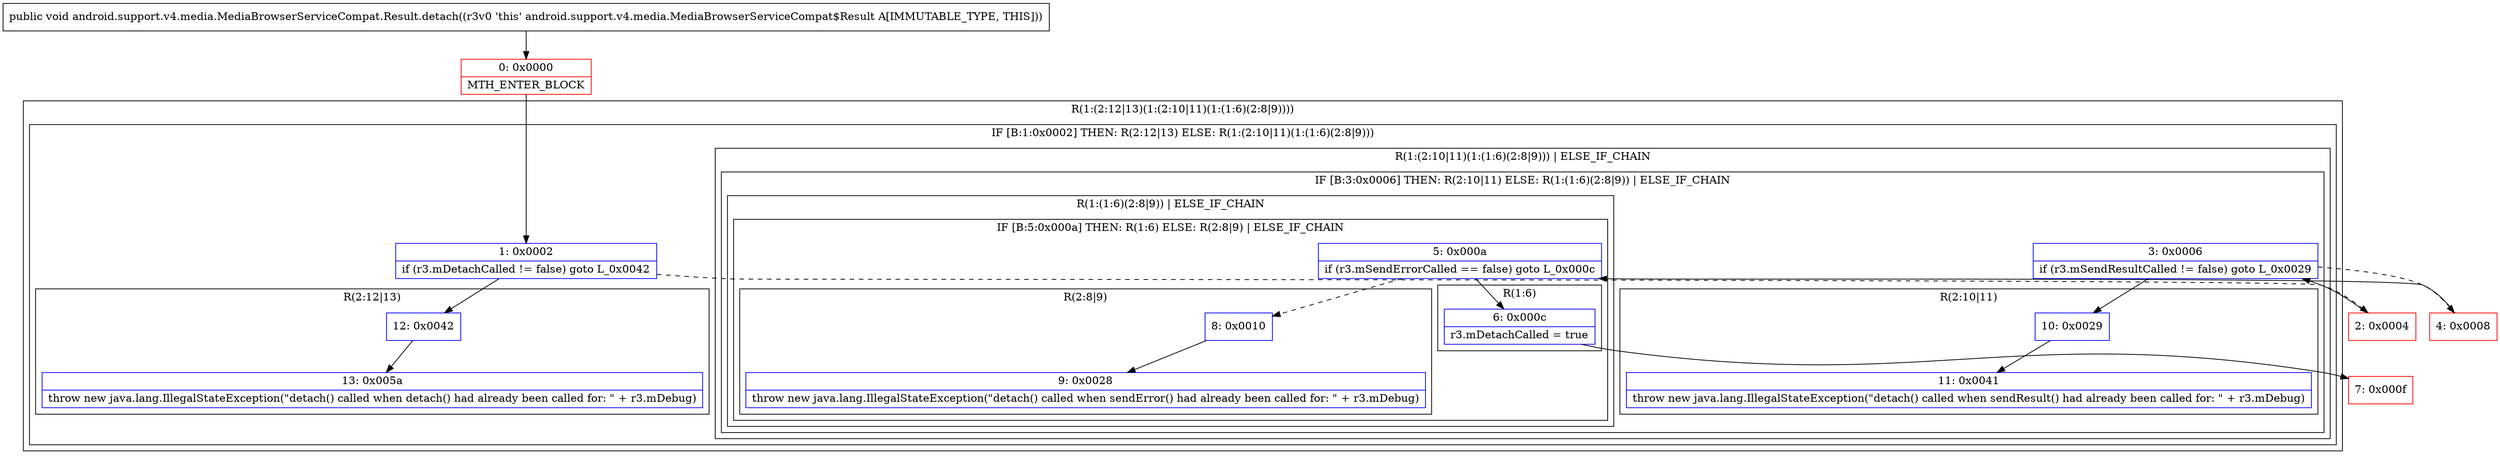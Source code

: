 digraph "CFG forandroid.support.v4.media.MediaBrowserServiceCompat.Result.detach()V" {
subgraph cluster_Region_1227041686 {
label = "R(1:(2:12|13)(1:(2:10|11)(1:(1:6)(2:8|9))))";
node [shape=record,color=blue];
subgraph cluster_IfRegion_2106162252 {
label = "IF [B:1:0x0002] THEN: R(2:12|13) ELSE: R(1:(2:10|11)(1:(1:6)(2:8|9)))";
node [shape=record,color=blue];
Node_1 [shape=record,label="{1\:\ 0x0002|if (r3.mDetachCalled != false) goto L_0x0042\l}"];
subgraph cluster_Region_1388213764 {
label = "R(2:12|13)";
node [shape=record,color=blue];
Node_12 [shape=record,label="{12\:\ 0x0042}"];
Node_13 [shape=record,label="{13\:\ 0x005a|throw new java.lang.IllegalStateException(\"detach() called when detach() had already been called for: \" + r3.mDebug)\l}"];
}
subgraph cluster_Region_726456350 {
label = "R(1:(2:10|11)(1:(1:6)(2:8|9))) | ELSE_IF_CHAIN\l";
node [shape=record,color=blue];
subgraph cluster_IfRegion_2070096250 {
label = "IF [B:3:0x0006] THEN: R(2:10|11) ELSE: R(1:(1:6)(2:8|9)) | ELSE_IF_CHAIN\l";
node [shape=record,color=blue];
Node_3 [shape=record,label="{3\:\ 0x0006|if (r3.mSendResultCalled != false) goto L_0x0029\l}"];
subgraph cluster_Region_1295925574 {
label = "R(2:10|11)";
node [shape=record,color=blue];
Node_10 [shape=record,label="{10\:\ 0x0029}"];
Node_11 [shape=record,label="{11\:\ 0x0041|throw new java.lang.IllegalStateException(\"detach() called when sendResult() had already been called for: \" + r3.mDebug)\l}"];
}
subgraph cluster_Region_1813053619 {
label = "R(1:(1:6)(2:8|9)) | ELSE_IF_CHAIN\l";
node [shape=record,color=blue];
subgraph cluster_IfRegion_558938375 {
label = "IF [B:5:0x000a] THEN: R(1:6) ELSE: R(2:8|9) | ELSE_IF_CHAIN\l";
node [shape=record,color=blue];
Node_5 [shape=record,label="{5\:\ 0x000a|if (r3.mSendErrorCalled == false) goto L_0x000c\l}"];
subgraph cluster_Region_1134193838 {
label = "R(1:6)";
node [shape=record,color=blue];
Node_6 [shape=record,label="{6\:\ 0x000c|r3.mDetachCalled = true\l}"];
}
subgraph cluster_Region_2089890282 {
label = "R(2:8|9)";
node [shape=record,color=blue];
Node_8 [shape=record,label="{8\:\ 0x0010}"];
Node_9 [shape=record,label="{9\:\ 0x0028|throw new java.lang.IllegalStateException(\"detach() called when sendError() had already been called for: \" + r3.mDebug)\l}"];
}
}
}
}
}
}
}
Node_0 [shape=record,color=red,label="{0\:\ 0x0000|MTH_ENTER_BLOCK\l}"];
Node_2 [shape=record,color=red,label="{2\:\ 0x0004}"];
Node_4 [shape=record,color=red,label="{4\:\ 0x0008}"];
Node_7 [shape=record,color=red,label="{7\:\ 0x000f}"];
MethodNode[shape=record,label="{public void android.support.v4.media.MediaBrowserServiceCompat.Result.detach((r3v0 'this' android.support.v4.media.MediaBrowserServiceCompat$Result A[IMMUTABLE_TYPE, THIS])) }"];
MethodNode -> Node_0;
Node_1 -> Node_2[style=dashed];
Node_1 -> Node_12;
Node_12 -> Node_13;
Node_3 -> Node_4[style=dashed];
Node_3 -> Node_10;
Node_10 -> Node_11;
Node_5 -> Node_6;
Node_5 -> Node_8[style=dashed];
Node_6 -> Node_7;
Node_8 -> Node_9;
Node_0 -> Node_1;
Node_2 -> Node_3;
Node_4 -> Node_5;
}

